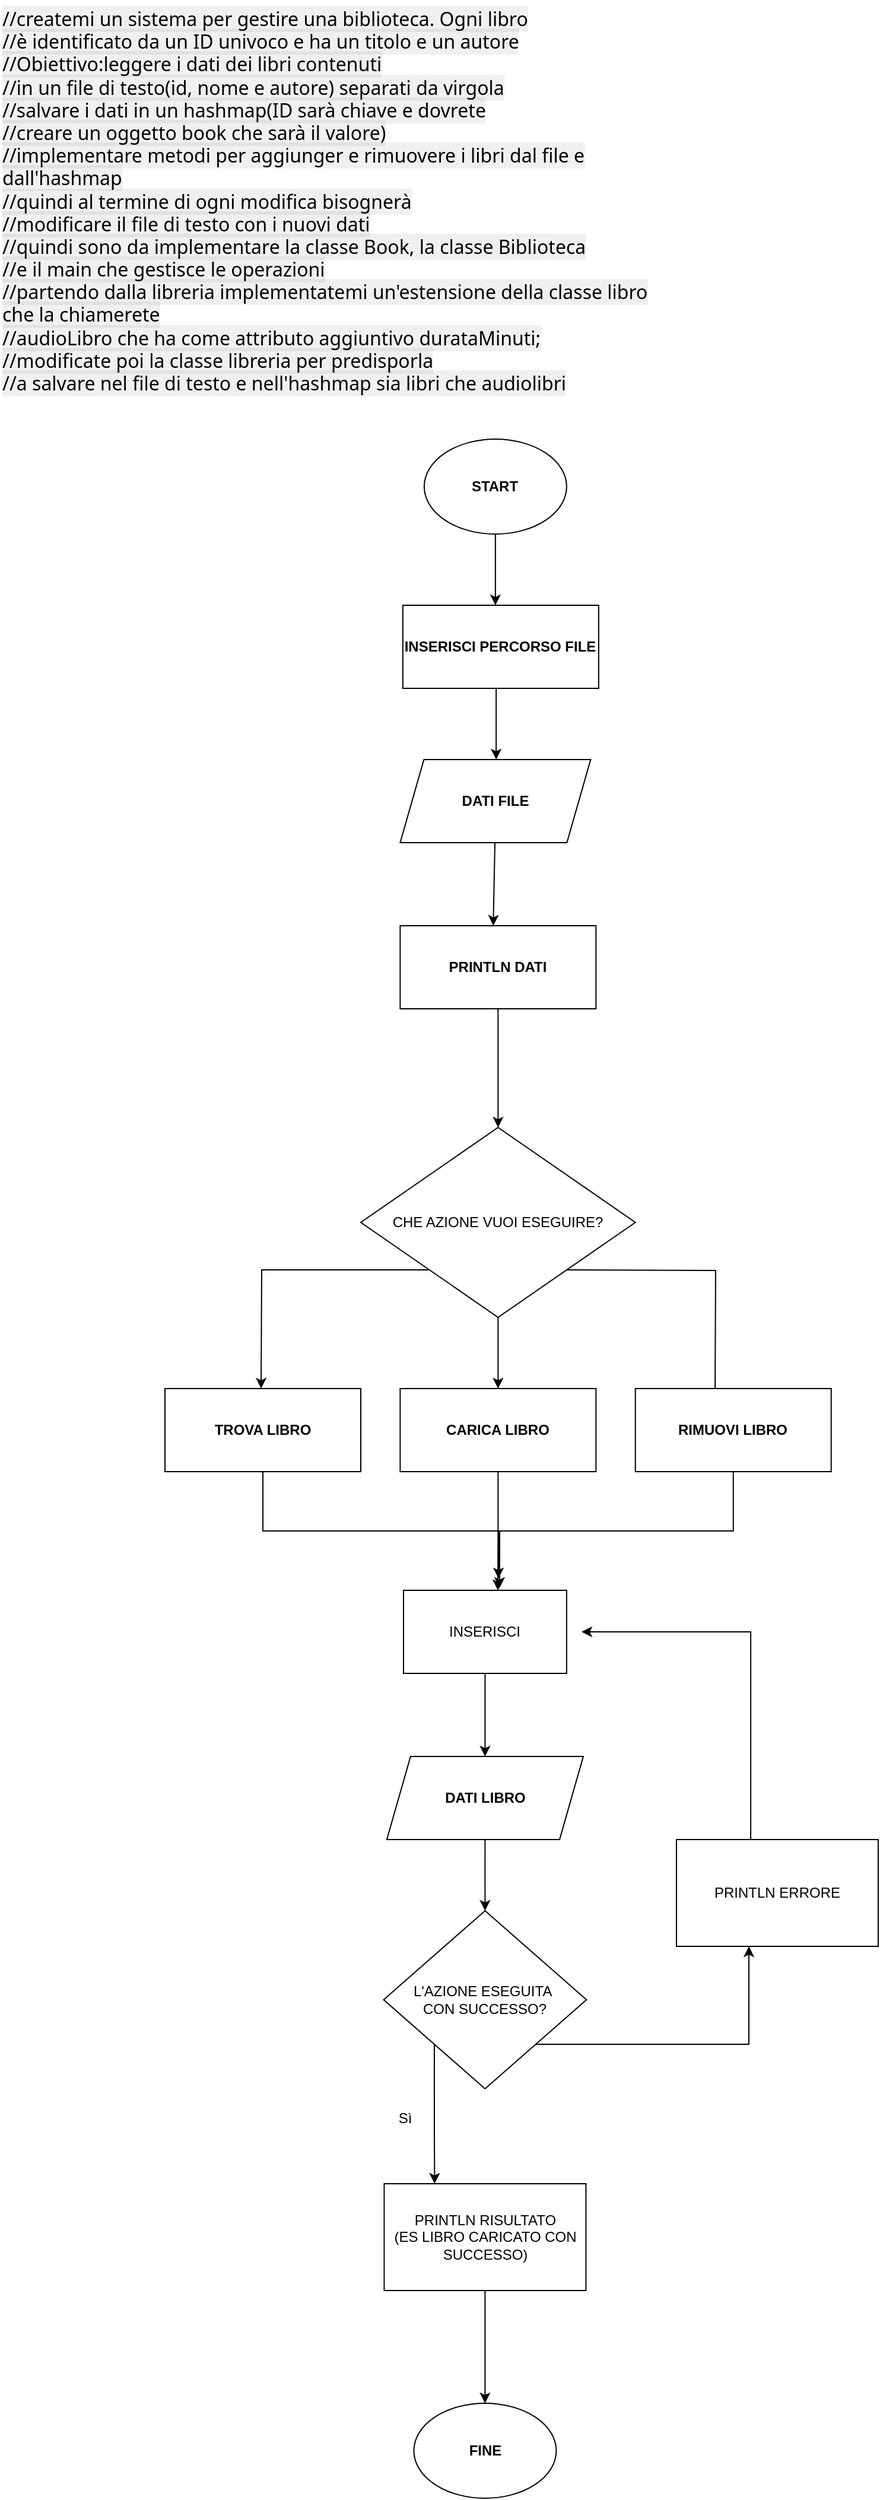<mxfile version="23.1.5" type="github">
  <diagram name="Page-1" id="74e2e168-ea6b-b213-b513-2b3c1d86103e">
    <mxGraphModel dx="1313" dy="653" grid="1" gridSize="10" guides="1" tooltips="1" connect="1" arrows="1" fold="1" page="1" pageScale="1" pageWidth="1100" pageHeight="850" background="none" math="0" shadow="0">
      <root>
        <mxCell id="0" />
        <mxCell id="1" parent="0" />
        <mxCell id="4IaKtnTtu1cA-8xoIhlD-1" value="&lt;b&gt;START&lt;/b&gt;" style="ellipse;whiteSpace=wrap;html=1;" parent="1" vertex="1">
          <mxGeometry x="487.44" y="390" width="120" height="80" as="geometry" />
        </mxCell>
        <mxCell id="4IaKtnTtu1cA-8xoIhlD-2" value="&lt;span style=&quot;margin: 0px; padding: 0px; border: 0px; font-weight: 400; font-style: normal; font-family: &amp;quot;gg sans&amp;quot;, &amp;quot;Noto Sans&amp;quot;, &amp;quot;Helvetica Neue&amp;quot;, Helvetica, Arial, sans-serif; font-size: 16px; vertical-align: baseline; outline: 0px; font-variant-ligatures: normal; font-variant-caps: normal; letter-spacing: normal; orphans: 2; text-align: left; text-indent: 0px; text-transform: none; widows: 2; word-spacing: 0px; -webkit-text-stroke-width: 0px; background-color: rgba(2, 2, 2, 0.06); text-decoration-thickness: initial; text-decoration-style: initial; text-decoration-color: initial;&quot;&gt;/&lt;/span&gt;&lt;span style=&quot;margin: 0px; padding: 0px; border: 0px; font-weight: 400; font-style: normal; font-family: &amp;quot;gg sans&amp;quot;, &amp;quot;Noto Sans&amp;quot;, &amp;quot;Helvetica Neue&amp;quot;, Helvetica, Arial, sans-serif; font-size: 16px; vertical-align: baseline; outline: 0px; font-variant-ligatures: normal; font-variant-caps: normal; letter-spacing: normal; orphans: 2; text-align: left; text-indent: 0px; text-transform: none; widows: 2; word-spacing: 0px; -webkit-text-stroke-width: 0px; background-color: rgba(2, 2, 2, 0.06); text-decoration-thickness: initial; text-decoration-style: initial; text-decoration-color: initial;&quot;&gt;/createmi un sistema per gestire una biblioteca&lt;/span&gt;&lt;span style=&quot;margin: 0px; padding: 0px; border: 0px; font-weight: 400; font-style: normal; font-family: &amp;quot;gg sans&amp;quot;, &amp;quot;Noto Sans&amp;quot;, &amp;quot;Helvetica Neue&amp;quot;, Helvetica, Arial, sans-serif; font-size: 16px; vertical-align: baseline; outline: 0px; font-variant-ligatures: normal; font-variant-caps: normal; letter-spacing: normal; orphans: 2; text-align: left; text-indent: 0px; text-transform: none; widows: 2; word-spacing: 0px; -webkit-text-stroke-width: 0px; background-color: rgba(2, 2, 2, 0.06); text-decoration-thickness: initial; text-decoration-style: initial; text-decoration-color: initial;&quot;&gt;. Ogni libro &lt;br&gt;&lt;/span&gt;&lt;span style=&quot;margin: 0px; padding: 0px; border: 0px; font-weight: 400; font-style: normal; font-family: &amp;quot;gg sans&amp;quot;, &amp;quot;Noto Sans&amp;quot;, &amp;quot;Helvetica Neue&amp;quot;, Helvetica, Arial, sans-serif; font-size: 16px; vertical-align: baseline; outline: 0px; font-variant-ligatures: normal; font-variant-caps: normal; letter-spacing: normal; orphans: 2; text-align: left; text-indent: 0px; text-transform: none; widows: 2; word-spacing: 0px; -webkit-text-stroke-width: 0px; background-color: rgba(2, 2, 2, 0.06); text-decoration-thickness: initial; text-decoration-style: initial; text-decoration-color: initial;&quot;&gt;/&lt;/span&gt;&lt;span style=&quot;margin: 0px; padding: 0px; border: 0px; font-weight: 400; font-style: normal; font-family: &amp;quot;gg sans&amp;quot;, &amp;quot;Noto Sans&amp;quot;, &amp;quot;Helvetica Neue&amp;quot;, Helvetica, Arial, sans-serif; font-size: 16px; vertical-align: baseline; outline: 0px; font-variant-ligatures: normal; font-variant-caps: normal; letter-spacing: normal; orphans: 2; text-align: left; text-indent: 0px; text-transform: none; widows: 2; word-spacing: 0px; -webkit-text-stroke-width: 0px; background-color: rgba(2, 2, 2, 0.06); text-decoration-thickness: initial; text-decoration-style: initial; text-decoration-color: initial;&quot;&gt;/è identificato da un ID univoco e ha un titolo e un autore&lt;br&gt;&lt;/span&gt;&lt;span style=&quot;margin: 0px; padding: 0px; border: 0px; font-weight: 400; font-style: normal; font-family: &amp;quot;gg sans&amp;quot;, &amp;quot;Noto Sans&amp;quot;, &amp;quot;Helvetica Neue&amp;quot;, Helvetica, Arial, sans-serif; font-size: 16px; vertical-align: baseline; outline: 0px; font-variant-ligatures: normal; font-variant-caps: normal; letter-spacing: normal; orphans: 2; text-align: left; text-indent: 0px; text-transform: none; widows: 2; word-spacing: 0px; -webkit-text-stroke-width: 0px; background-color: rgba(2, 2, 2, 0.06); text-decoration-thickness: initial; text-decoration-style: initial; text-decoration-color: initial;&quot;&gt;/&lt;/span&gt;&lt;span style=&quot;margin: 0px; padding: 0px; border: 0px; font-weight: 400; font-style: normal; font-family: &amp;quot;gg sans&amp;quot;, &amp;quot;Noto Sans&amp;quot;, &amp;quot;Helvetica Neue&amp;quot;, Helvetica, Arial, sans-serif; font-size: 16px; vertical-align: baseline; outline: 0px; font-variant-ligatures: normal; font-variant-caps: normal; letter-spacing: normal; orphans: 2; text-align: left; text-indent: 0px; text-transform: none; widows: 2; word-spacing: 0px; -webkit-text-stroke-width: 0px; background-color: rgba(2, 2, 2, 0.06); text-decoration-thickness: initial; text-decoration-style: initial; text-decoration-color: initial;&quot;&gt;/&lt;/span&gt;&lt;span style=&quot;margin: 0px; padding: 0px; border: 0px; font-weight: 400; font-style: normal; font-family: &amp;quot;gg sans&amp;quot;, &amp;quot;Noto Sans&amp;quot;, &amp;quot;Helvetica Neue&amp;quot;, Helvetica, Arial, sans-serif; font-size: 16px; vertical-align: baseline; outline: 0px; font-variant-ligatures: normal; font-variant-caps: normal; letter-spacing: normal; orphans: 2; text-align: left; text-indent: 0px; text-transform: none; widows: 2; word-spacing: 0px; -webkit-text-stroke-width: 0px; background-color: rgba(2, 2, 2, 0.06); text-decoration-thickness: initial; text-decoration-style: initial; text-decoration-color: initial;&quot;&gt;O&lt;/span&gt;&lt;span style=&quot;margin: 0px; padding: 0px; border: 0px; font-weight: 400; font-style: normal; font-family: &amp;quot;gg sans&amp;quot;, &amp;quot;Noto Sans&amp;quot;, &amp;quot;Helvetica Neue&amp;quot;, Helvetica, Arial, sans-serif; font-size: 16px; vertical-align: baseline; outline: 0px; font-variant-ligatures: normal; font-variant-caps: normal; letter-spacing: normal; orphans: 2; text-align: left; text-indent: 0px; text-transform: none; widows: 2; word-spacing: 0px; -webkit-text-stroke-width: 0px; background-color: rgba(2, 2, 2, 0.06); text-decoration-thickness: initial; text-decoration-style: initial; text-decoration-color: initial;&quot;&gt;b&lt;/span&gt;&lt;span style=&quot;margin: 0px; padding: 0px; border: 0px; font-weight: 400; font-style: normal; font-family: &amp;quot;gg sans&amp;quot;, &amp;quot;Noto Sans&amp;quot;, &amp;quot;Helvetica Neue&amp;quot;, Helvetica, Arial, sans-serif; font-size: 16px; vertical-align: baseline; outline: 0px; font-variant-ligatures: normal; font-variant-caps: normal; letter-spacing: normal; orphans: 2; text-align: left; text-indent: 0px; text-transform: none; widows: 2; word-spacing: 0px; -webkit-text-stroke-width: 0px; background-color: rgba(2, 2, 2, 0.06); text-decoration-thickness: initial; text-decoration-style: initial; text-decoration-color: initial;&quot;&gt;i&lt;/span&gt;&lt;span style=&quot;margin: 0px; padding: 0px; border: 0px; font-weight: 400; font-style: normal; font-family: &amp;quot;gg sans&amp;quot;, &amp;quot;Noto Sans&amp;quot;, &amp;quot;Helvetica Neue&amp;quot;, Helvetica, Arial, sans-serif; font-size: 16px; vertical-align: baseline; outline: 0px; font-variant-ligatures: normal; font-variant-caps: normal; letter-spacing: normal; orphans: 2; text-align: left; text-indent: 0px; text-transform: none; widows: 2; word-spacing: 0px; -webkit-text-stroke-width: 0px; background-color: rgba(2, 2, 2, 0.06); text-decoration-thickness: initial; text-decoration-style: initial; text-decoration-color: initial;&quot;&gt;e&lt;/span&gt;&lt;span style=&quot;margin: 0px; padding: 0px; border: 0px; font-weight: 400; font-style: normal; font-family: &amp;quot;gg sans&amp;quot;, &amp;quot;Noto Sans&amp;quot;, &amp;quot;Helvetica Neue&amp;quot;, Helvetica, Arial, sans-serif; font-size: 16px; vertical-align: baseline; outline: 0px; font-variant-ligatures: normal; font-variant-caps: normal; letter-spacing: normal; orphans: 2; text-align: left; text-indent: 0px; text-transform: none; widows: 2; word-spacing: 0px; -webkit-text-stroke-width: 0px; background-color: rgba(2, 2, 2, 0.06); text-decoration-thickness: initial; text-decoration-style: initial; text-decoration-color: initial;&quot;&gt;t&lt;/span&gt;&lt;span style=&quot;margin: 0px; padding: 0px; border: 0px; font-weight: 400; font-style: normal; font-family: &amp;quot;gg sans&amp;quot;, &amp;quot;Noto Sans&amp;quot;, &amp;quot;Helvetica Neue&amp;quot;, Helvetica, Arial, sans-serif; font-size: 16px; vertical-align: baseline; outline: 0px; font-variant-ligatures: normal; font-variant-caps: normal; letter-spacing: normal; orphans: 2; text-align: left; text-indent: 0px; text-transform: none; widows: 2; word-spacing: 0px; -webkit-text-stroke-width: 0px; background-color: rgba(2, 2, 2, 0.06); text-decoration-thickness: initial; text-decoration-style: initial; text-decoration-color: initial;&quot;&gt;t&lt;/span&gt;&lt;span style=&quot;margin: 0px; padding: 0px; border: 0px; font-weight: 400; font-style: normal; font-family: &amp;quot;gg sans&amp;quot;, &amp;quot;Noto Sans&amp;quot;, &amp;quot;Helvetica Neue&amp;quot;, Helvetica, Arial, sans-serif; font-size: 16px; vertical-align: baseline; outline: 0px; font-variant-ligatures: normal; font-variant-caps: normal; letter-spacing: normal; orphans: 2; text-align: left; text-indent: 0px; text-transform: none; widows: 2; word-spacing: 0px; -webkit-text-stroke-width: 0px; background-color: rgba(2, 2, 2, 0.06); text-decoration-thickness: initial; text-decoration-style: initial; text-decoration-color: initial;&quot;&gt;i&lt;/span&gt;&lt;span style=&quot;margin: 0px; padding: 0px; border: 0px; font-weight: 400; font-style: normal; font-family: &amp;quot;gg sans&amp;quot;, &amp;quot;Noto Sans&amp;quot;, &amp;quot;Helvetica Neue&amp;quot;, Helvetica, Arial, sans-serif; font-size: 16px; vertical-align: baseline; outline: 0px; font-variant-ligatures: normal; font-variant-caps: normal; letter-spacing: normal; orphans: 2; text-align: left; text-indent: 0px; text-transform: none; widows: 2; word-spacing: 0px; -webkit-text-stroke-width: 0px; background-color: rgba(2, 2, 2, 0.06); text-decoration-thickness: initial; text-decoration-style: initial; text-decoration-color: initial;&quot;&gt;v&lt;/span&gt;&lt;span style=&quot;margin: 0px; padding: 0px; border: 0px; font-weight: 400; font-style: normal; font-family: &amp;quot;gg sans&amp;quot;, &amp;quot;Noto Sans&amp;quot;, &amp;quot;Helvetica Neue&amp;quot;, Helvetica, Arial, sans-serif; font-size: 16px; vertical-align: baseline; outline: 0px; font-variant-ligatures: normal; font-variant-caps: normal; letter-spacing: normal; orphans: 2; text-align: left; text-indent: 0px; text-transform: none; widows: 2; word-spacing: 0px; -webkit-text-stroke-width: 0px; background-color: rgba(2, 2, 2, 0.06); text-decoration-thickness: initial; text-decoration-style: initial; text-decoration-color: initial;&quot;&gt;o&lt;/span&gt;&lt;span style=&quot;margin: 0px; padding: 0px; border: 0px; font-weight: 400; font-style: normal; font-family: &amp;quot;gg sans&amp;quot;, &amp;quot;Noto Sans&amp;quot;, &amp;quot;Helvetica Neue&amp;quot;, Helvetica, Arial, sans-serif; font-size: 16px; vertical-align: baseline; outline: 0px; font-variant-ligatures: normal; font-variant-caps: normal; letter-spacing: normal; orphans: 2; text-align: left; text-indent: 0px; text-transform: none; widows: 2; word-spacing: 0px; -webkit-text-stroke-width: 0px; background-color: rgba(2, 2, 2, 0.06); text-decoration-thickness: initial; text-decoration-style: initial; text-decoration-color: initial;&quot;&gt;:leggere i dati dei libri contenuti &lt;br&gt;&lt;/span&gt;&lt;span style=&quot;margin: 0px; padding: 0px; border: 0px; font-weight: 400; font-style: normal; font-family: &amp;quot;gg sans&amp;quot;, &amp;quot;Noto Sans&amp;quot;, &amp;quot;Helvetica Neue&amp;quot;, Helvetica, Arial, sans-serif; font-size: 16px; vertical-align: baseline; outline: 0px; font-variant-ligatures: normal; font-variant-caps: normal; letter-spacing: normal; orphans: 2; text-align: left; text-indent: 0px; text-transform: none; widows: 2; word-spacing: 0px; -webkit-text-stroke-width: 0px; background-color: rgba(2, 2, 2, 0.06); text-decoration-thickness: initial; text-decoration-style: initial; text-decoration-color: initial;&quot;&gt;/&lt;/span&gt;&lt;span style=&quot;margin: 0px; padding: 0px; border: 0px; font-weight: 400; font-style: normal; font-family: &amp;quot;gg sans&amp;quot;, &amp;quot;Noto Sans&amp;quot;, &amp;quot;Helvetica Neue&amp;quot;, Helvetica, Arial, sans-serif; font-size: 16px; vertical-align: baseline; outline: 0px; font-variant-ligatures: normal; font-variant-caps: normal; letter-spacing: normal; orphans: 2; text-align: left; text-indent: 0px; text-transform: none; widows: 2; word-spacing: 0px; -webkit-text-stroke-width: 0px; background-color: rgba(2, 2, 2, 0.06); text-decoration-thickness: initial; text-decoration-style: initial; text-decoration-color: initial;&quot;&gt;/in un file di testo&lt;/span&gt;&lt;span style=&quot;margin: 0px; padding: 0px; border: 0px; font-weight: 400; font-style: normal; font-family: &amp;quot;gg sans&amp;quot;, &amp;quot;Noto Sans&amp;quot;, &amp;quot;Helvetica Neue&amp;quot;, Helvetica, Arial, sans-serif; font-size: 16px; vertical-align: baseline; outline: 0px; font-variant-ligatures: normal; font-variant-caps: normal; letter-spacing: normal; orphans: 2; text-align: left; text-indent: 0px; text-transform: none; widows: 2; word-spacing: 0px; -webkit-text-stroke-width: 0px; background-color: rgba(2, 2, 2, 0.06); text-decoration-thickness: initial; text-decoration-style: initial; text-decoration-color: initial;&quot;&gt;(id&lt;/span&gt;&lt;span style=&quot;margin: 0px; padding: 0px; border: 0px; font-weight: 400; font-style: normal; font-family: &amp;quot;gg sans&amp;quot;, &amp;quot;Noto Sans&amp;quot;, &amp;quot;Helvetica Neue&amp;quot;, Helvetica, Arial, sans-serif; font-size: 16px; vertical-align: baseline; outline: 0px; font-variant-ligatures: normal; font-variant-caps: normal; letter-spacing: normal; orphans: 2; text-align: left; text-indent: 0px; text-transform: none; widows: 2; word-spacing: 0px; -webkit-text-stroke-width: 0px; background-color: rgba(2, 2, 2, 0.06); text-decoration-thickness: initial; text-decoration-style: initial; text-decoration-color: initial;&quot;&gt;, nome e autore&lt;/span&gt;&lt;span style=&quot;margin: 0px; padding: 0px; border: 0px; font-weight: 400; font-style: normal; font-family: &amp;quot;gg sans&amp;quot;, &amp;quot;Noto Sans&amp;quot;, &amp;quot;Helvetica Neue&amp;quot;, Helvetica, Arial, sans-serif; font-size: 16px; vertical-align: baseline; outline: 0px; font-variant-ligatures: normal; font-variant-caps: normal; letter-spacing: normal; orphans: 2; text-align: left; text-indent: 0px; text-transform: none; widows: 2; word-spacing: 0px; -webkit-text-stroke-width: 0px; background-color: rgba(2, 2, 2, 0.06); text-decoration-thickness: initial; text-decoration-style: initial; text-decoration-color: initial;&quot;&gt;) separati da virgola&lt;br&gt;&lt;/span&gt;&lt;span style=&quot;margin: 0px; padding: 0px; border: 0px; font-weight: 400; font-style: normal; font-family: &amp;quot;gg sans&amp;quot;, &amp;quot;Noto Sans&amp;quot;, &amp;quot;Helvetica Neue&amp;quot;, Helvetica, Arial, sans-serif; font-size: 16px; vertical-align: baseline; outline: 0px; font-variant-ligatures: normal; font-variant-caps: normal; letter-spacing: normal; orphans: 2; text-align: left; text-indent: 0px; text-transform: none; widows: 2; word-spacing: 0px; -webkit-text-stroke-width: 0px; background-color: rgba(2, 2, 2, 0.06); text-decoration-thickness: initial; text-decoration-style: initial; text-decoration-color: initial;&quot;&gt;/&lt;/span&gt;&lt;span style=&quot;margin: 0px; padding: 0px; border: 0px; font-weight: 400; font-style: normal; font-family: &amp;quot;gg sans&amp;quot;, &amp;quot;Noto Sans&amp;quot;, &amp;quot;Helvetica Neue&amp;quot;, Helvetica, Arial, sans-serif; font-size: 16px; vertical-align: baseline; outline: 0px; font-variant-ligatures: normal; font-variant-caps: normal; letter-spacing: normal; orphans: 2; text-align: left; text-indent: 0px; text-transform: none; widows: 2; word-spacing: 0px; -webkit-text-stroke-width: 0px; background-color: rgba(2, 2, 2, 0.06); text-decoration-thickness: initial; text-decoration-style: initial; text-decoration-color: initial;&quot;&gt;/salvare i dati in un hashmap&lt;/span&gt;&lt;span style=&quot;margin: 0px; padding: 0px; border: 0px; font-weight: 400; font-style: normal; font-family: &amp;quot;gg sans&amp;quot;, &amp;quot;Noto Sans&amp;quot;, &amp;quot;Helvetica Neue&amp;quot;, Helvetica, Arial, sans-serif; font-size: 16px; vertical-align: baseline; outline: 0px; font-variant-ligatures: normal; font-variant-caps: normal; letter-spacing: normal; orphans: 2; text-align: left; text-indent: 0px; text-transform: none; widows: 2; word-spacing: 0px; -webkit-text-stroke-width: 0px; background-color: rgba(2, 2, 2, 0.06); text-decoration-thickness: initial; text-decoration-style: initial; text-decoration-color: initial;&quot;&gt;(ID sarà chiave e dovrete &lt;br&gt;&lt;/span&gt;&lt;span style=&quot;margin: 0px; padding: 0px; border: 0px; font-weight: 400; font-style: normal; font-family: &amp;quot;gg sans&amp;quot;, &amp;quot;Noto Sans&amp;quot;, &amp;quot;Helvetica Neue&amp;quot;, Helvetica, Arial, sans-serif; font-size: 16px; vertical-align: baseline; outline: 0px; font-variant-ligatures: normal; font-variant-caps: normal; letter-spacing: normal; orphans: 2; text-align: left; text-indent: 0px; text-transform: none; widows: 2; word-spacing: 0px; -webkit-text-stroke-width: 0px; background-color: rgba(2, 2, 2, 0.06); text-decoration-thickness: initial; text-decoration-style: initial; text-decoration-color: initial;&quot;&gt;/&lt;/span&gt;&lt;span style=&quot;margin: 0px; padding: 0px; border: 0px; font-weight: 400; font-style: normal; font-family: &amp;quot;gg sans&amp;quot;, &amp;quot;Noto Sans&amp;quot;, &amp;quot;Helvetica Neue&amp;quot;, Helvetica, Arial, sans-serif; font-size: 16px; vertical-align: baseline; outline: 0px; font-variant-ligatures: normal; font-variant-caps: normal; letter-spacing: normal; orphans: 2; text-align: left; text-indent: 0px; text-transform: none; widows: 2; word-spacing: 0px; -webkit-text-stroke-width: 0px; background-color: rgba(2, 2, 2, 0.06); text-decoration-thickness: initial; text-decoration-style: initial; text-decoration-color: initial;&quot;&gt;/creare un oggetto book che sarà il valore&lt;/span&gt;&lt;span style=&quot;margin: 0px; padding: 0px; border: 0px; font-weight: 400; font-style: normal; font-family: &amp;quot;gg sans&amp;quot;, &amp;quot;Noto Sans&amp;quot;, &amp;quot;Helvetica Neue&amp;quot;, Helvetica, Arial, sans-serif; font-size: 16px; vertical-align: baseline; outline: 0px; font-variant-ligatures: normal; font-variant-caps: normal; letter-spacing: normal; orphans: 2; text-align: left; text-indent: 0px; text-transform: none; widows: 2; word-spacing: 0px; -webkit-text-stroke-width: 0px; background-color: rgba(2, 2, 2, 0.06); text-decoration-thickness: initial; text-decoration-style: initial; text-decoration-color: initial;&quot;&gt;)&lt;br&gt;&lt;/span&gt;&lt;span style=&quot;margin: 0px; padding: 0px; border: 0px; font-weight: 400; font-style: normal; font-family: &amp;quot;gg sans&amp;quot;, &amp;quot;Noto Sans&amp;quot;, &amp;quot;Helvetica Neue&amp;quot;, Helvetica, Arial, sans-serif; font-size: 16px; vertical-align: baseline; outline: 0px; font-variant-ligatures: normal; font-variant-caps: normal; letter-spacing: normal; orphans: 2; text-align: left; text-indent: 0px; text-transform: none; widows: 2; word-spacing: 0px; -webkit-text-stroke-width: 0px; background-color: rgba(2, 2, 2, 0.06); text-decoration-thickness: initial; text-decoration-style: initial; text-decoration-color: initial;&quot;&gt;/&lt;/span&gt;&lt;span style=&quot;margin: 0px; padding: 0px; border: 0px; font-weight: 400; font-style: normal; font-family: &amp;quot;gg sans&amp;quot;, &amp;quot;Noto Sans&amp;quot;, &amp;quot;Helvetica Neue&amp;quot;, Helvetica, Arial, sans-serif; font-size: 16px; vertical-align: baseline; outline: 0px; font-variant-ligatures: normal; font-variant-caps: normal; letter-spacing: normal; orphans: 2; text-align: left; text-indent: 0px; text-transform: none; widows: 2; word-spacing: 0px; -webkit-text-stroke-width: 0px; background-color: rgba(2, 2, 2, 0.06); text-decoration-thickness: initial; text-decoration-style: initial; text-decoration-color: initial;&quot;&gt;/implementare metodi per aggiunger e rimuovere i libri dal file e dall&lt;/span&gt;&lt;span style=&quot;margin: 0px; padding: 0px; border: 0px; font-weight: 400; font-style: normal; font-family: &amp;quot;gg sans&amp;quot;, &amp;quot;Noto Sans&amp;quot;, &amp;quot;Helvetica Neue&amp;quot;, Helvetica, Arial, sans-serif; font-size: 16px; vertical-align: baseline; outline: 0px; font-variant-ligatures: normal; font-variant-caps: normal; letter-spacing: normal; orphans: 2; text-align: left; text-indent: 0px; text-transform: none; widows: 2; word-spacing: 0px; -webkit-text-stroke-width: 0px; background-color: rgba(2, 2, 2, 0.06); text-decoration-thickness: initial; text-decoration-style: initial; text-decoration-color: initial;&quot;&gt;&#39;hashmap&lt;br&gt;&lt;/span&gt;&lt;span style=&quot;margin: 0px; padding: 0px; border: 0px; font-weight: 400; font-style: normal; font-family: &amp;quot;gg sans&amp;quot;, &amp;quot;Noto Sans&amp;quot;, &amp;quot;Helvetica Neue&amp;quot;, Helvetica, Arial, sans-serif; font-size: 16px; vertical-align: baseline; outline: 0px; font-variant-ligatures: normal; font-variant-caps: normal; letter-spacing: normal; orphans: 2; text-align: left; text-indent: 0px; text-transform: none; widows: 2; word-spacing: 0px; -webkit-text-stroke-width: 0px; background-color: rgba(2, 2, 2, 0.06); text-decoration-thickness: initial; text-decoration-style: initial; text-decoration-color: initial;&quot;&gt;/&lt;/span&gt;&lt;span style=&quot;margin: 0px; padding: 0px; border: 0px; font-weight: 400; font-style: normal; font-family: &amp;quot;gg sans&amp;quot;, &amp;quot;Noto Sans&amp;quot;, &amp;quot;Helvetica Neue&amp;quot;, Helvetica, Arial, sans-serif; font-size: 16px; vertical-align: baseline; outline: 0px; font-variant-ligatures: normal; font-variant-caps: normal; letter-spacing: normal; orphans: 2; text-align: left; text-indent: 0px; text-transform: none; widows: 2; word-spacing: 0px; -webkit-text-stroke-width: 0px; background-color: rgba(2, 2, 2, 0.06); text-decoration-thickness: initial; text-decoration-style: initial; text-decoration-color: initial;&quot;&gt;/quindi al termine di ogni modifica bisognerà&lt;br&gt;&lt;/span&gt;&lt;span style=&quot;margin: 0px; padding: 0px; border: 0px; font-weight: 400; font-style: normal; font-family: &amp;quot;gg sans&amp;quot;, &amp;quot;Noto Sans&amp;quot;, &amp;quot;Helvetica Neue&amp;quot;, Helvetica, Arial, sans-serif; font-size: 16px; vertical-align: baseline; outline: 0px; font-variant-ligatures: normal; font-variant-caps: normal; letter-spacing: normal; orphans: 2; text-align: left; text-indent: 0px; text-transform: none; widows: 2; word-spacing: 0px; -webkit-text-stroke-width: 0px; background-color: rgba(2, 2, 2, 0.06); text-decoration-thickness: initial; text-decoration-style: initial; text-decoration-color: initial;&quot;&gt;/&lt;/span&gt;&lt;span style=&quot;margin: 0px; padding: 0px; border: 0px; font-weight: 400; font-style: normal; font-family: &amp;quot;gg sans&amp;quot;, &amp;quot;Noto Sans&amp;quot;, &amp;quot;Helvetica Neue&amp;quot;, Helvetica, Arial, sans-serif; font-size: 16px; vertical-align: baseline; outline: 0px; font-variant-ligatures: normal; font-variant-caps: normal; letter-spacing: normal; orphans: 2; text-align: left; text-indent: 0px; text-transform: none; widows: 2; word-spacing: 0px; -webkit-text-stroke-width: 0px; background-color: rgba(2, 2, 2, 0.06); text-decoration-thickness: initial; text-decoration-style: initial; text-decoration-color: initial;&quot;&gt;/modificare il file di testo con i nuovi dati&lt;br&gt;&lt;/span&gt;&lt;span style=&quot;margin: 0px; padding: 0px; border: 0px; font-weight: 400; font-style: normal; font-family: &amp;quot;gg sans&amp;quot;, &amp;quot;Noto Sans&amp;quot;, &amp;quot;Helvetica Neue&amp;quot;, Helvetica, Arial, sans-serif; font-size: 16px; vertical-align: baseline; outline: 0px; font-variant-ligatures: normal; font-variant-caps: normal; letter-spacing: normal; orphans: 2; text-align: left; text-indent: 0px; text-transform: none; widows: 2; word-spacing: 0px; -webkit-text-stroke-width: 0px; background-color: rgba(2, 2, 2, 0.06); text-decoration-thickness: initial; text-decoration-style: initial; text-decoration-color: initial;&quot;&gt;/&lt;/span&gt;&lt;span style=&quot;margin: 0px; padding: 0px; border: 0px; font-weight: 400; font-style: normal; font-family: &amp;quot;gg sans&amp;quot;, &amp;quot;Noto Sans&amp;quot;, &amp;quot;Helvetica Neue&amp;quot;, Helvetica, Arial, sans-serif; font-size: 16px; vertical-align: baseline; outline: 0px; font-variant-ligatures: normal; font-variant-caps: normal; letter-spacing: normal; orphans: 2; text-align: left; text-indent: 0px; text-transform: none; widows: 2; word-spacing: 0px; -webkit-text-stroke-width: 0px; background-color: rgba(2, 2, 2, 0.06); text-decoration-thickness: initial; text-decoration-style: initial; text-decoration-color: initial;&quot;&gt;/quindi sono da implementare la classe Book&lt;/span&gt;&lt;span style=&quot;margin: 0px; padding: 0px; border: 0px; font-weight: 400; font-style: normal; font-family: &amp;quot;gg sans&amp;quot;, &amp;quot;Noto Sans&amp;quot;, &amp;quot;Helvetica Neue&amp;quot;, Helvetica, Arial, sans-serif; font-size: 16px; vertical-align: baseline; outline: 0px; font-variant-ligatures: normal; font-variant-caps: normal; letter-spacing: normal; orphans: 2; text-align: left; text-indent: 0px; text-transform: none; widows: 2; word-spacing: 0px; -webkit-text-stroke-width: 0px; background-color: rgba(2, 2, 2, 0.06); text-decoration-thickness: initial; text-decoration-style: initial; text-decoration-color: initial;&quot;&gt;, la classe Biblioteca &lt;br&gt;&lt;/span&gt;&lt;span style=&quot;margin: 0px; padding: 0px; border: 0px; font-weight: 400; font-style: normal; font-family: &amp;quot;gg sans&amp;quot;, &amp;quot;Noto Sans&amp;quot;, &amp;quot;Helvetica Neue&amp;quot;, Helvetica, Arial, sans-serif; font-size: 16px; vertical-align: baseline; outline: 0px; font-variant-ligatures: normal; font-variant-caps: normal; letter-spacing: normal; orphans: 2; text-align: left; text-indent: 0px; text-transform: none; widows: 2; word-spacing: 0px; -webkit-text-stroke-width: 0px; background-color: rgba(2, 2, 2, 0.06); text-decoration-thickness: initial; text-decoration-style: initial; text-decoration-color: initial;&quot;&gt;/&lt;/span&gt;&lt;span style=&quot;margin: 0px; padding: 0px; border: 0px; font-weight: 400; font-style: normal; font-family: &amp;quot;gg sans&amp;quot;, &amp;quot;Noto Sans&amp;quot;, &amp;quot;Helvetica Neue&amp;quot;, Helvetica, Arial, sans-serif; font-size: 16px; vertical-align: baseline; outline: 0px; font-variant-ligatures: normal; font-variant-caps: normal; letter-spacing: normal; orphans: 2; text-align: left; text-indent: 0px; text-transform: none; widows: 2; word-spacing: 0px; -webkit-text-stroke-width: 0px; background-color: rgba(2, 2, 2, 0.06); text-decoration-thickness: initial; text-decoration-style: initial; text-decoration-color: initial;&quot;&gt;/e il main che gestisce le operazioni&lt;br&gt;/&lt;span style=&quot;margin: 0px; padding: 0px; border: 0px; vertical-align: baseline; outline: 0px;&quot;&gt;/partendo dalla libreria implementatemi un&lt;/span&gt;&lt;span style=&quot;margin: 0px; padding: 0px; border: 0px; vertical-align: baseline; outline: 0px;&quot;&gt;&#39;estensione della classe libro che la chiamerete &lt;br/&gt;&lt;/span&gt;&lt;span style=&quot;margin: 0px; padding: 0px; border: 0px; vertical-align: baseline; outline: 0px;&quot;&gt;/&lt;/span&gt;&lt;span style=&quot;margin: 0px; padding: 0px; border: 0px; vertical-align: baseline; outline: 0px;&quot;&gt;/audioLibro che ha come attributo aggiuntivo durataMinuti&lt;/span&gt;&lt;span style=&quot;margin: 0px; padding: 0px; border: 0px; vertical-align: baseline; outline: 0px;&quot;&gt;;&lt;br/&gt;&lt;/span&gt;&lt;span style=&quot;margin: 0px; padding: 0px; border: 0px; vertical-align: baseline; outline: 0px;&quot;&gt;/&lt;/span&gt;&lt;span style=&quot;margin: 0px; padding: 0px; border: 0px; vertical-align: baseline; outline: 0px;&quot;&gt;/modificate poi la classe libreria per predisporla&lt;br/&gt;&lt;/span&gt;&lt;span style=&quot;margin: 0px; padding: 0px; border: 0px; vertical-align: baseline; outline: 0px;&quot;&gt;/&lt;/span&gt;&lt;span style=&quot;margin: 0px; padding: 0px; border: 0px; vertical-align: baseline; outline: 0px;&quot;&gt;/a salvare nel file di testo e nell&lt;/span&gt;&lt;span style=&quot;margin: 0px; padding: 0px; border: 0px; vertical-align: baseline; outline: 0px;&quot;&gt;&#39;hashmap sia libri che audiolibri&lt;/span&gt;&lt;br&gt;&lt;/span&gt;" style="text;whiteSpace=wrap;html=1;" parent="1" vertex="1">
          <mxGeometry x="130" y="20" width="560" height="250" as="geometry" />
        </mxCell>
        <mxCell id="4IaKtnTtu1cA-8xoIhlD-3" value="" style="endArrow=classic;html=1;rounded=0;exitX=0.5;exitY=1;exitDx=0;exitDy=0;" parent="1" edge="1">
          <mxGeometry width="50" height="50" relative="1" as="geometry">
            <mxPoint x="547.44" y="470" as="sourcePoint" />
            <mxPoint x="547.44" y="530" as="targetPoint" />
          </mxGeometry>
        </mxCell>
        <mxCell id="fD5CYLT8tZ-8F1_ubMyg-5" style="edgeStyle=orthogonalEdgeStyle;rounded=0;orthogonalLoop=1;jettySize=auto;html=1;" edge="1" parent="1" source="4IaKtnTtu1cA-8xoIhlD-6" target="fD5CYLT8tZ-8F1_ubMyg-4">
          <mxGeometry relative="1" as="geometry" />
        </mxCell>
        <mxCell id="4IaKtnTtu1cA-8xoIhlD-6" value="&lt;b&gt;PRINTLN DATI&lt;/b&gt;" style="rounded=0;whiteSpace=wrap;html=1;" parent="1" vertex="1">
          <mxGeometry x="467.19" y="800" width="165" height="70" as="geometry" />
        </mxCell>
        <mxCell id="4IaKtnTtu1cA-8xoIhlD-7" value="" style="endArrow=classic;html=1;rounded=0;exitX=0.5;exitY=1;exitDx=0;exitDy=0;" parent="1" edge="1">
          <mxGeometry width="50" height="50" relative="1" as="geometry">
            <mxPoint x="547.03" y="730" as="sourcePoint" />
            <mxPoint x="545.61" y="800" as="targetPoint" />
          </mxGeometry>
        </mxCell>
        <mxCell id="4IaKtnTtu1cA-8xoIhlD-8" value="&lt;b&gt;DATI FILE&lt;/b&gt;" style="shape=parallelogram;perimeter=parallelogramPerimeter;whiteSpace=wrap;html=1;fixedSize=1;" parent="1" vertex="1">
          <mxGeometry x="467.19" y="660" width="160.5" height="70" as="geometry" />
        </mxCell>
        <mxCell id="fD5CYLT8tZ-8F1_ubMyg-17" style="edgeStyle=orthogonalEdgeStyle;rounded=0;orthogonalLoop=1;jettySize=auto;html=1;exitX=0.5;exitY=1;exitDx=0;exitDy=0;" edge="1" parent="1" source="4IaKtnTtu1cA-8xoIhlD-10">
          <mxGeometry relative="1" as="geometry">
            <mxPoint x="549.5" y="1360" as="targetPoint" />
          </mxGeometry>
        </mxCell>
        <mxCell id="4IaKtnTtu1cA-8xoIhlD-10" value="&lt;b&gt;CARICA LIBRO&lt;/b&gt;" style="rounded=0;whiteSpace=wrap;html=1;" parent="1" vertex="1">
          <mxGeometry x="467.19" y="1190" width="165" height="70" as="geometry" />
        </mxCell>
        <mxCell id="fD5CYLT8tZ-8F1_ubMyg-1" value="&lt;b&gt;INSERISCI PERCORSO FILE&lt;/b&gt;" style="rounded=0;whiteSpace=wrap;html=1;" vertex="1" parent="1">
          <mxGeometry x="469.44" y="530" width="165" height="70" as="geometry" />
        </mxCell>
        <mxCell id="fD5CYLT8tZ-8F1_ubMyg-2" value="" style="endArrow=classic;html=1;rounded=0;exitX=0.5;exitY=1;exitDx=0;exitDy=0;" edge="1" parent="1">
          <mxGeometry width="50" height="50" relative="1" as="geometry">
            <mxPoint x="548.07" y="600" as="sourcePoint" />
            <mxPoint x="548.07" y="660" as="targetPoint" />
          </mxGeometry>
        </mxCell>
        <mxCell id="fD5CYLT8tZ-8F1_ubMyg-11" style="edgeStyle=orthogonalEdgeStyle;rounded=0;orthogonalLoop=1;jettySize=auto;html=1;exitX=0.5;exitY=1;exitDx=0;exitDy=0;entryX=0.5;entryY=0;entryDx=0;entryDy=0;" edge="1" parent="1" source="fD5CYLT8tZ-8F1_ubMyg-4" target="4IaKtnTtu1cA-8xoIhlD-10">
          <mxGeometry relative="1" as="geometry" />
        </mxCell>
        <mxCell id="fD5CYLT8tZ-8F1_ubMyg-12" style="edgeStyle=orthogonalEdgeStyle;rounded=0;orthogonalLoop=1;jettySize=auto;html=1;exitX=0;exitY=1;exitDx=0;exitDy=0;" edge="1" parent="1" source="fD5CYLT8tZ-8F1_ubMyg-4">
          <mxGeometry relative="1" as="geometry">
            <mxPoint x="350" y="1190" as="targetPoint" />
          </mxGeometry>
        </mxCell>
        <mxCell id="fD5CYLT8tZ-8F1_ubMyg-14" style="edgeStyle=orthogonalEdgeStyle;rounded=0;orthogonalLoop=1;jettySize=auto;html=1;entryX=0.422;entryY=0;entryDx=0;entryDy=0;entryPerimeter=0;" edge="1" parent="1">
          <mxGeometry relative="1" as="geometry">
            <mxPoint x="732.47" y="1210" as="targetPoint" />
            <mxPoint x="607.44" y="1090" as="sourcePoint" />
          </mxGeometry>
        </mxCell>
        <mxCell id="fD5CYLT8tZ-8F1_ubMyg-4" value="CHE AZIONE VUOI ESEGUIRE?" style="rhombus;whiteSpace=wrap;html=1;" vertex="1" parent="1">
          <mxGeometry x="434" y="970" width="231.37" height="160" as="geometry" />
        </mxCell>
        <mxCell id="fD5CYLT8tZ-8F1_ubMyg-18" style="edgeStyle=orthogonalEdgeStyle;rounded=0;orthogonalLoop=1;jettySize=auto;html=1;exitX=0.5;exitY=1;exitDx=0;exitDy=0;" edge="1" parent="1" source="fD5CYLT8tZ-8F1_ubMyg-9">
          <mxGeometry relative="1" as="geometry">
            <mxPoint x="550" y="1350" as="targetPoint" />
            <Array as="points">
              <mxPoint x="748" y="1310" />
              <mxPoint x="550" y="1310" />
            </Array>
          </mxGeometry>
        </mxCell>
        <mxCell id="fD5CYLT8tZ-8F1_ubMyg-9" value="&lt;b&gt;RIMUOVI LIBRO&lt;/b&gt;" style="rounded=0;whiteSpace=wrap;html=1;" vertex="1" parent="1">
          <mxGeometry x="665.37" y="1190" width="165" height="70" as="geometry" />
        </mxCell>
        <mxCell id="fD5CYLT8tZ-8F1_ubMyg-10" value="&lt;b&gt;TROVA LIBRO&lt;/b&gt;" style="rounded=0;whiteSpace=wrap;html=1;" vertex="1" parent="1">
          <mxGeometry x="269" y="1190" width="165" height="70" as="geometry" />
        </mxCell>
        <mxCell id="fD5CYLT8tZ-8F1_ubMyg-22" style="edgeStyle=orthogonalEdgeStyle;rounded=0;orthogonalLoop=1;jettySize=auto;html=1;exitX=0.5;exitY=1;exitDx=0;exitDy=0;" edge="1" parent="1" source="fD5CYLT8tZ-8F1_ubMyg-15">
          <mxGeometry relative="1" as="geometry">
            <mxPoint x="538.72" y="1630" as="targetPoint" />
          </mxGeometry>
        </mxCell>
        <mxCell id="fD5CYLT8tZ-8F1_ubMyg-15" value="&lt;b&gt;DATI LIBRO&lt;/b&gt;" style="shape=parallelogram;perimeter=parallelogramPerimeter;whiteSpace=wrap;html=1;fixedSize=1;" vertex="1" parent="1">
          <mxGeometry x="455.94" y="1500" width="165.56" height="70" as="geometry" />
        </mxCell>
        <mxCell id="fD5CYLT8tZ-8F1_ubMyg-21" style="edgeStyle=orthogonalEdgeStyle;rounded=0;orthogonalLoop=1;jettySize=auto;html=1;exitX=0.5;exitY=1;exitDx=0;exitDy=0;entryX=0.5;entryY=0;entryDx=0;entryDy=0;" edge="1" parent="1" source="fD5CYLT8tZ-8F1_ubMyg-19" target="fD5CYLT8tZ-8F1_ubMyg-15">
          <mxGeometry relative="1" as="geometry" />
        </mxCell>
        <mxCell id="fD5CYLT8tZ-8F1_ubMyg-19" value="INSERISCI" style="rounded=0;whiteSpace=wrap;html=1;" vertex="1" parent="1">
          <mxGeometry x="470" y="1360" width="137.44" height="70" as="geometry" />
        </mxCell>
        <mxCell id="fD5CYLT8tZ-8F1_ubMyg-20" style="edgeStyle=orthogonalEdgeStyle;rounded=0;orthogonalLoop=1;jettySize=auto;html=1;exitX=0.5;exitY=1;exitDx=0;exitDy=0;entryX=0.589;entryY=-0.029;entryDx=0;entryDy=0;entryPerimeter=0;" edge="1" parent="1" source="fD5CYLT8tZ-8F1_ubMyg-10" target="fD5CYLT8tZ-8F1_ubMyg-19">
          <mxGeometry relative="1" as="geometry" />
        </mxCell>
        <mxCell id="fD5CYLT8tZ-8F1_ubMyg-41" style="edgeStyle=orthogonalEdgeStyle;rounded=0;orthogonalLoop=1;jettySize=auto;html=1;exitX=0.5;exitY=1;exitDx=0;exitDy=0;" edge="1" parent="1" source="fD5CYLT8tZ-8F1_ubMyg-24" target="fD5CYLT8tZ-8F1_ubMyg-25">
          <mxGeometry relative="1" as="geometry" />
        </mxCell>
        <mxCell id="fD5CYLT8tZ-8F1_ubMyg-24" value="PRINTLN RISULTATO&lt;br&gt;(ES LIBRO CARICATO CON SUCCESSO)" style="rounded=0;whiteSpace=wrap;html=1;" vertex="1" parent="1">
          <mxGeometry x="453.72" y="1860" width="170" height="90" as="geometry" />
        </mxCell>
        <mxCell id="fD5CYLT8tZ-8F1_ubMyg-25" value="&lt;b&gt;FINE&lt;/b&gt;" style="ellipse;whiteSpace=wrap;html=1;" vertex="1" parent="1">
          <mxGeometry x="478.72" y="2045" width="120" height="80" as="geometry" />
        </mxCell>
        <mxCell id="fD5CYLT8tZ-8F1_ubMyg-40" style="edgeStyle=orthogonalEdgeStyle;rounded=0;orthogonalLoop=1;jettySize=auto;html=1;exitX=0;exitY=1;exitDx=0;exitDy=0;entryX=0.25;entryY=0;entryDx=0;entryDy=0;" edge="1" parent="1" source="fD5CYLT8tZ-8F1_ubMyg-30" target="fD5CYLT8tZ-8F1_ubMyg-24">
          <mxGeometry relative="1" as="geometry" />
        </mxCell>
        <mxCell id="fD5CYLT8tZ-8F1_ubMyg-30" value="L&#39;AZIONE ESEGUITA&amp;nbsp;&lt;br&gt;CON SUCCESSO?" style="rhombus;whiteSpace=wrap;html=1;" vertex="1" parent="1">
          <mxGeometry x="453.25" y="1630" width="170.94" height="150" as="geometry" />
        </mxCell>
        <mxCell id="fD5CYLT8tZ-8F1_ubMyg-34" value="Sì" style="text;html=1;align=center;verticalAlign=middle;resizable=0;points=[];autosize=1;strokeColor=none;fillColor=none;" vertex="1" parent="1">
          <mxGeometry x="455.94" y="1790" width="30" height="30" as="geometry" />
        </mxCell>
        <mxCell id="fD5CYLT8tZ-8F1_ubMyg-39" style="edgeStyle=orthogonalEdgeStyle;rounded=0;orthogonalLoop=1;jettySize=auto;html=1;exitX=0.5;exitY=0;exitDx=0;exitDy=0;entryX=1;entryY=0.5;entryDx=0;entryDy=0;" edge="1" parent="1">
          <mxGeometry relative="1" as="geometry">
            <mxPoint x="797.56" y="1570" as="sourcePoint" />
            <mxPoint x="620" y="1395" as="targetPoint" />
            <Array as="points">
              <mxPoint x="762.56" y="1570" />
              <mxPoint x="762.56" y="1395" />
            </Array>
          </mxGeometry>
        </mxCell>
        <mxCell id="fD5CYLT8tZ-8F1_ubMyg-36" value="PRINTLN ERRORE" style="rounded=0;whiteSpace=wrap;html=1;" vertex="1" parent="1">
          <mxGeometry x="700" y="1570" width="170" height="90" as="geometry" />
        </mxCell>
        <mxCell id="fD5CYLT8tZ-8F1_ubMyg-38" style="edgeStyle=orthogonalEdgeStyle;rounded=0;orthogonalLoop=1;jettySize=auto;html=1;exitX=1;exitY=1;exitDx=0;exitDy=0;entryX=0.359;entryY=1;entryDx=0;entryDy=0;entryPerimeter=0;" edge="1" parent="1" source="fD5CYLT8tZ-8F1_ubMyg-30" target="fD5CYLT8tZ-8F1_ubMyg-36">
          <mxGeometry relative="1" as="geometry" />
        </mxCell>
      </root>
    </mxGraphModel>
  </diagram>
</mxfile>
